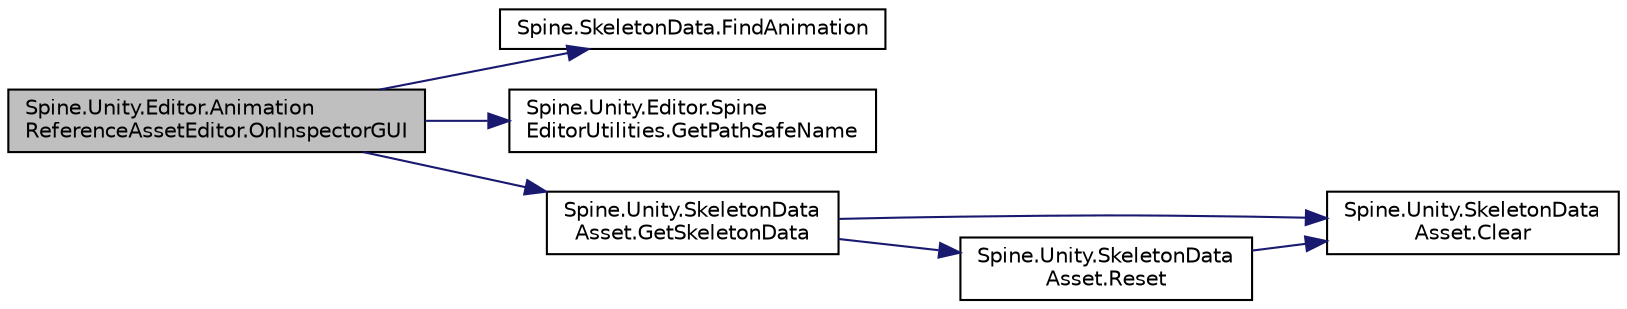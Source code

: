 digraph "Spine.Unity.Editor.AnimationReferenceAssetEditor.OnInspectorGUI"
{
 // LATEX_PDF_SIZE
  edge [fontname="Helvetica",fontsize="10",labelfontname="Helvetica",labelfontsize="10"];
  node [fontname="Helvetica",fontsize="10",shape=record];
  rankdir="LR";
  Node1 [label="Spine.Unity.Editor.Animation\lReferenceAssetEditor.OnInspectorGUI",height=0.2,width=0.4,color="black", fillcolor="grey75", style="filled", fontcolor="black",tooltip=" "];
  Node1 -> Node2 [color="midnightblue",fontsize="10",style="solid",fontname="Helvetica"];
  Node2 [label="Spine.SkeletonData.FindAnimation",height=0.2,width=0.4,color="black", fillcolor="white", style="filled",URL="$class_spine_1_1_skeleton_data.html#a16a1061325d5653eb3632fe5bf12d4ef",tooltip="May be null."];
  Node1 -> Node3 [color="midnightblue",fontsize="10",style="solid",fontname="Helvetica"];
  Node3 [label="Spine.Unity.Editor.Spine\lEditorUtilities.GetPathSafeName",height=0.2,width=0.4,color="black", fillcolor="white", style="filled",URL="$class_spine_1_1_unity_1_1_editor_1_1_spine_editor_utilities.html#a8d003dcd3b27b0e5008ba183850908a2",tooltip=" "];
  Node1 -> Node4 [color="midnightblue",fontsize="10",style="solid",fontname="Helvetica"];
  Node4 [label="Spine.Unity.SkeletonData\lAsset.GetSkeletonData",height=0.2,width=0.4,color="black", fillcolor="white", style="filled",URL="$class_spine_1_1_unity_1_1_skeleton_data_asset.html#a2b0df38bd74c1b464ed8543f72c7fd4e",tooltip=" "];
  Node4 -> Node5 [color="midnightblue",fontsize="10",style="solid",fontname="Helvetica"];
  Node5 [label="Spine.Unity.SkeletonData\lAsset.Clear",height=0.2,width=0.4,color="black", fillcolor="white", style="filled",URL="$class_spine_1_1_unity_1_1_skeleton_data_asset.html#a0609f106c8b6f209cdcc696dc7ef5361",tooltip=" "];
  Node4 -> Node6 [color="midnightblue",fontsize="10",style="solid",fontname="Helvetica"];
  Node6 [label="Spine.Unity.SkeletonData\lAsset.Reset",height=0.2,width=0.4,color="black", fillcolor="white", style="filled",URL="$class_spine_1_1_unity_1_1_skeleton_data_asset.html#a36c686acb39535dbb13d1a55692b0f04",tooltip=" "];
  Node6 -> Node5 [color="midnightblue",fontsize="10",style="solid",fontname="Helvetica"];
}
